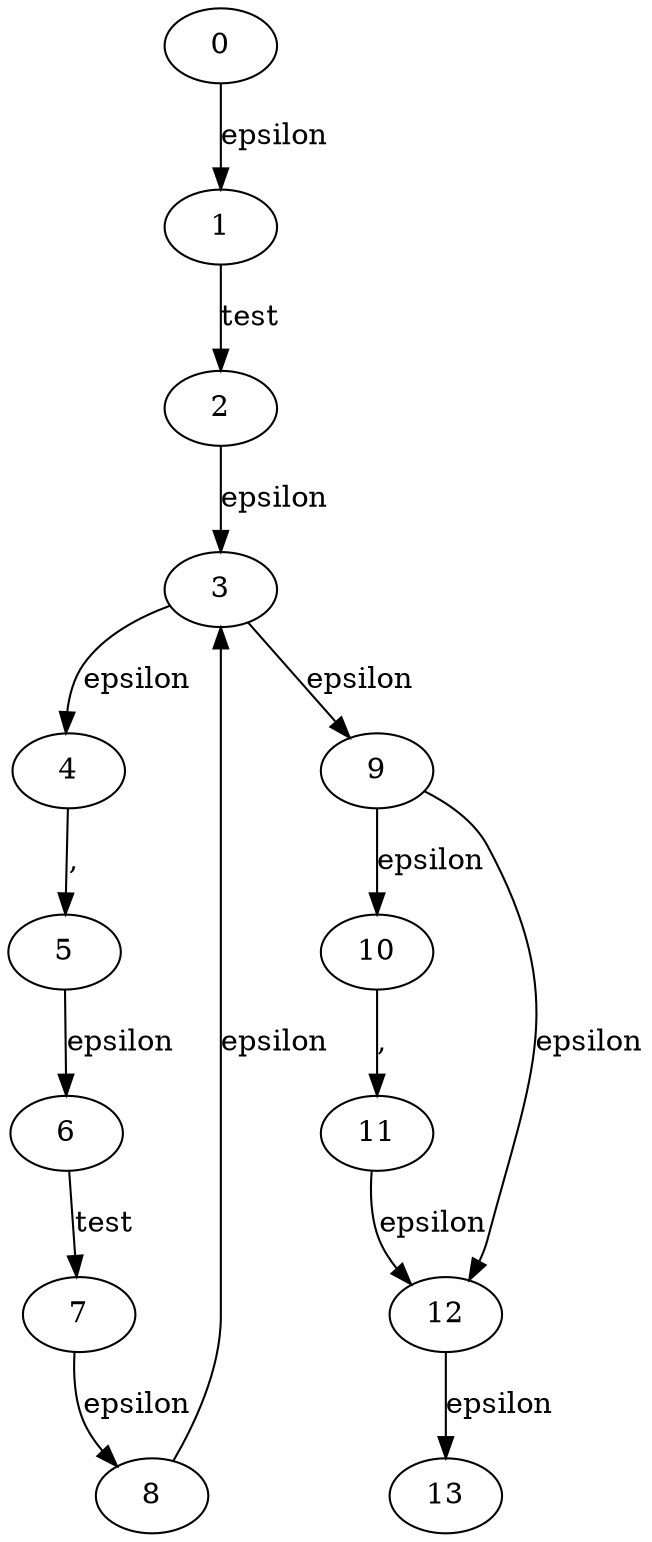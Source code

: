 
digraph testlist {
  0->1[label=epsilon]
  1->2[label=test]
  2->3[label=epsilon]
  3->4[label=epsilon]
  4->5[label=","]
  5->6[label=epsilon]
  6->7[label=test]
  7->8[label=epsilon]
  8->3[label=epsilon]
  3->9[label=epsilon]
  9->10[label=epsilon]
  10->11[label=","]
  11->12[label=epsilon]
  12->13[label=epsilon]
  9->12[label=epsilon]
}
